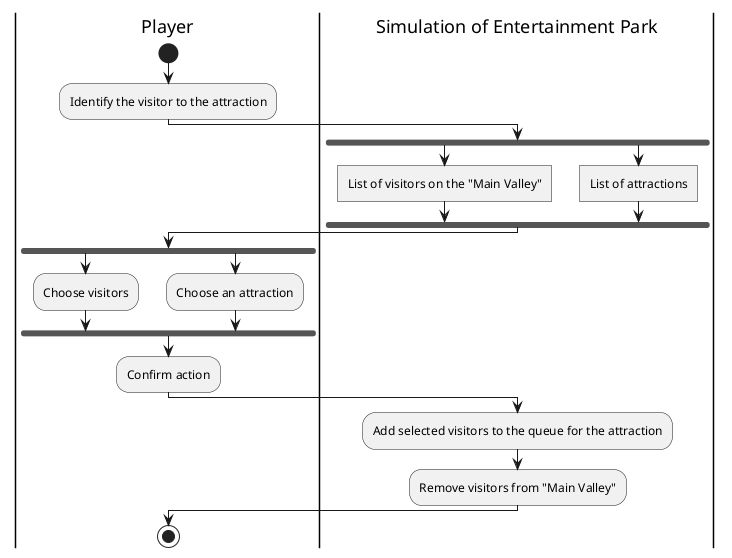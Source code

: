 @startuml add-visitor-to-attraction-activity-diagram
skinparam ConditionEndStyle hline
|Player|
start
:Identify the visitor to the attraction;
|Simulation of Entertainment Park|
fork
:List of visitors on the "Main Valley"]
forkagain
:List of attractions]
endfork
|Player|
fork
:Choose visitors;
forkagain
:Choose an attraction;
endfork
:Confirm action;
|Simulation of Entertainment Park|
:Add selected visitors to the queue for the attraction;
:Remove visitors from "Main Valley";
|Player|
stop
@enduml